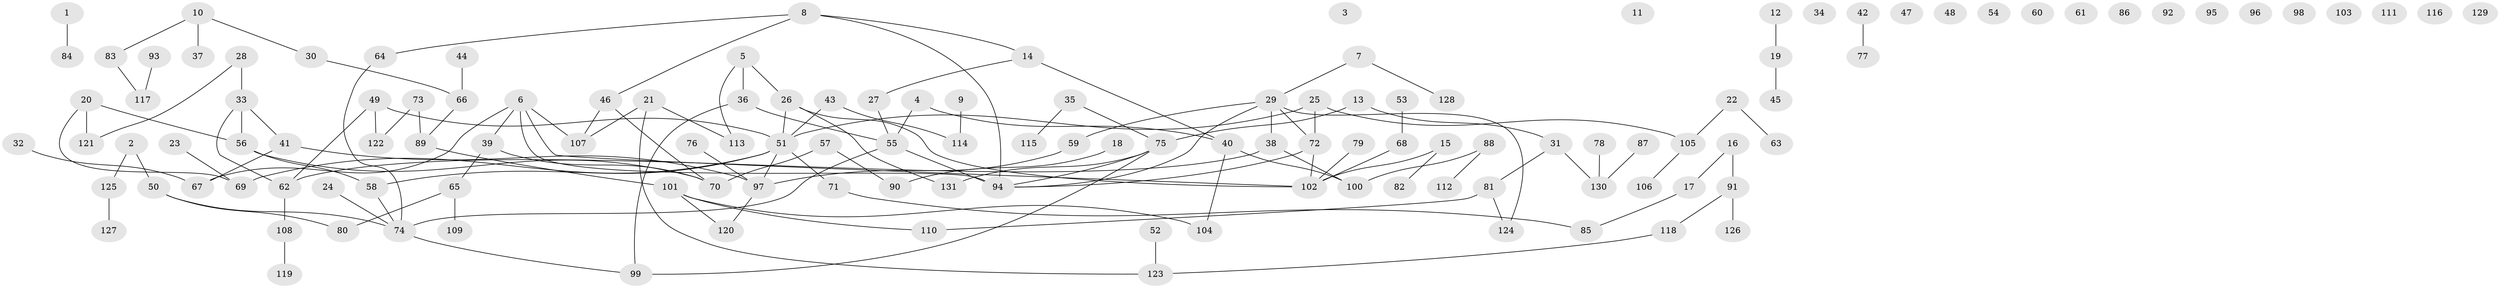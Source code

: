 // Generated by graph-tools (version 1.1) at 2025/25/03/09/25 03:25:15]
// undirected, 131 vertices, 139 edges
graph export_dot {
graph [start="1"]
  node [color=gray90,style=filled];
  1;
  2;
  3;
  4;
  5;
  6;
  7;
  8;
  9;
  10;
  11;
  12;
  13;
  14;
  15;
  16;
  17;
  18;
  19;
  20;
  21;
  22;
  23;
  24;
  25;
  26;
  27;
  28;
  29;
  30;
  31;
  32;
  33;
  34;
  35;
  36;
  37;
  38;
  39;
  40;
  41;
  42;
  43;
  44;
  45;
  46;
  47;
  48;
  49;
  50;
  51;
  52;
  53;
  54;
  55;
  56;
  57;
  58;
  59;
  60;
  61;
  62;
  63;
  64;
  65;
  66;
  67;
  68;
  69;
  70;
  71;
  72;
  73;
  74;
  75;
  76;
  77;
  78;
  79;
  80;
  81;
  82;
  83;
  84;
  85;
  86;
  87;
  88;
  89;
  90;
  91;
  92;
  93;
  94;
  95;
  96;
  97;
  98;
  99;
  100;
  101;
  102;
  103;
  104;
  105;
  106;
  107;
  108;
  109;
  110;
  111;
  112;
  113;
  114;
  115;
  116;
  117;
  118;
  119;
  120;
  121;
  122;
  123;
  124;
  125;
  126;
  127;
  128;
  129;
  130;
  131;
  1 -- 84;
  2 -- 50;
  2 -- 125;
  4 -- 40;
  4 -- 55;
  5 -- 26;
  5 -- 36;
  5 -- 113;
  6 -- 39;
  6 -- 67;
  6 -- 94;
  6 -- 102;
  6 -- 107;
  7 -- 29;
  7 -- 128;
  8 -- 14;
  8 -- 46;
  8 -- 64;
  8 -- 94;
  9 -- 114;
  10 -- 30;
  10 -- 37;
  10 -- 83;
  12 -- 19;
  13 -- 31;
  13 -- 75;
  14 -- 27;
  14 -- 40;
  15 -- 82;
  15 -- 102;
  16 -- 17;
  16 -- 91;
  17 -- 85;
  18 -- 90;
  19 -- 45;
  20 -- 56;
  20 -- 69;
  20 -- 121;
  21 -- 107;
  21 -- 113;
  21 -- 123;
  22 -- 63;
  22 -- 105;
  23 -- 69;
  24 -- 74;
  25 -- 51;
  25 -- 72;
  25 -- 105;
  26 -- 51;
  26 -- 102;
  26 -- 131;
  27 -- 55;
  28 -- 33;
  28 -- 121;
  29 -- 38;
  29 -- 59;
  29 -- 72;
  29 -- 94;
  29 -- 124;
  30 -- 66;
  31 -- 81;
  31 -- 130;
  32 -- 67;
  33 -- 41;
  33 -- 56;
  33 -- 62;
  35 -- 75;
  35 -- 115;
  36 -- 55;
  36 -- 99;
  38 -- 62;
  38 -- 100;
  39 -- 65;
  39 -- 70;
  40 -- 100;
  40 -- 104;
  41 -- 67;
  41 -- 97;
  42 -- 77;
  43 -- 51;
  43 -- 114;
  44 -- 66;
  46 -- 70;
  46 -- 107;
  49 -- 51;
  49 -- 62;
  49 -- 122;
  50 -- 74;
  50 -- 80;
  51 -- 58;
  51 -- 69;
  51 -- 71;
  51 -- 97;
  52 -- 123;
  53 -- 68;
  55 -- 74;
  55 -- 94;
  56 -- 58;
  56 -- 70;
  57 -- 70;
  57 -- 90;
  58 -- 74;
  59 -- 97;
  62 -- 108;
  64 -- 74;
  65 -- 80;
  65 -- 109;
  66 -- 89;
  68 -- 102;
  71 -- 85;
  72 -- 94;
  72 -- 102;
  73 -- 89;
  73 -- 122;
  74 -- 99;
  75 -- 94;
  75 -- 99;
  75 -- 131;
  76 -- 97;
  78 -- 130;
  79 -- 102;
  81 -- 110;
  81 -- 124;
  83 -- 117;
  87 -- 130;
  88 -- 100;
  88 -- 112;
  89 -- 101;
  91 -- 118;
  91 -- 126;
  93 -- 117;
  97 -- 120;
  101 -- 104;
  101 -- 110;
  101 -- 120;
  105 -- 106;
  108 -- 119;
  118 -- 123;
  125 -- 127;
}
